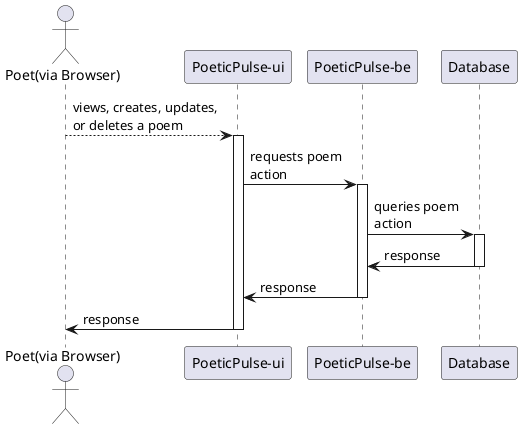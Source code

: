 @startuml scenario1
actor "Poet(via Browser)" as Poet
participant "PoeticPulse-ui" as UI
participant "PoeticPulse-be" as BE
participant "Database" as DB

Poet --> UI : views, creates, updates, \nor deletes a poem
activate UI

UI -> BE : requests poem \naction
activate BE

BE -> DB : queries poem \naction
activate DB

DB -> BE : response
deactivate DB

BE -> UI : response
deactivate BE

UI -> Poet : response
deactivate UI